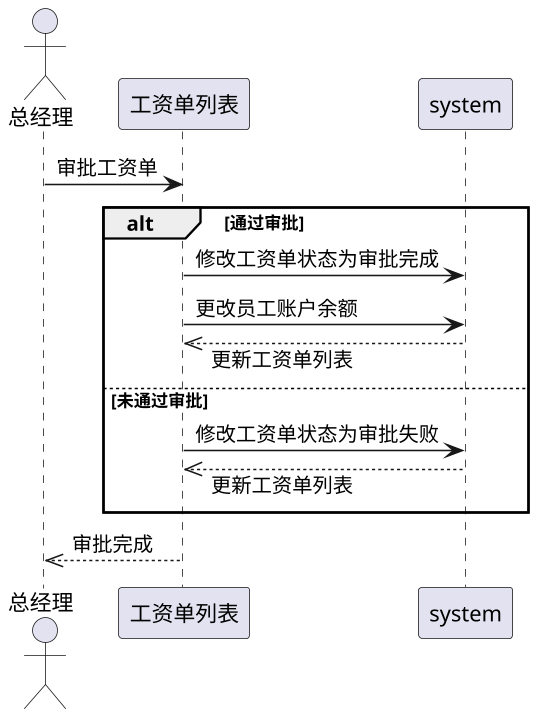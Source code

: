 @startuml
skinparam dpi 150
skinparam responseMessageBelowArrow true
actor 总经理
总经理 -> 工资单列表: 审批工资单
alt 通过审批
工资单列表 -> system: 修改工资单状态为审批完成
工资单列表 -> system: 更改员工账户余额
工资单列表 <<-- system: 更新工资单列表
else 未通过审批
工资单列表 -> system: 修改工资单状态为审批失败
工资单列表 <<-- system: 更新工资单列表
end
工资单列表 -->> 总经理: 审批完成
@enduml
